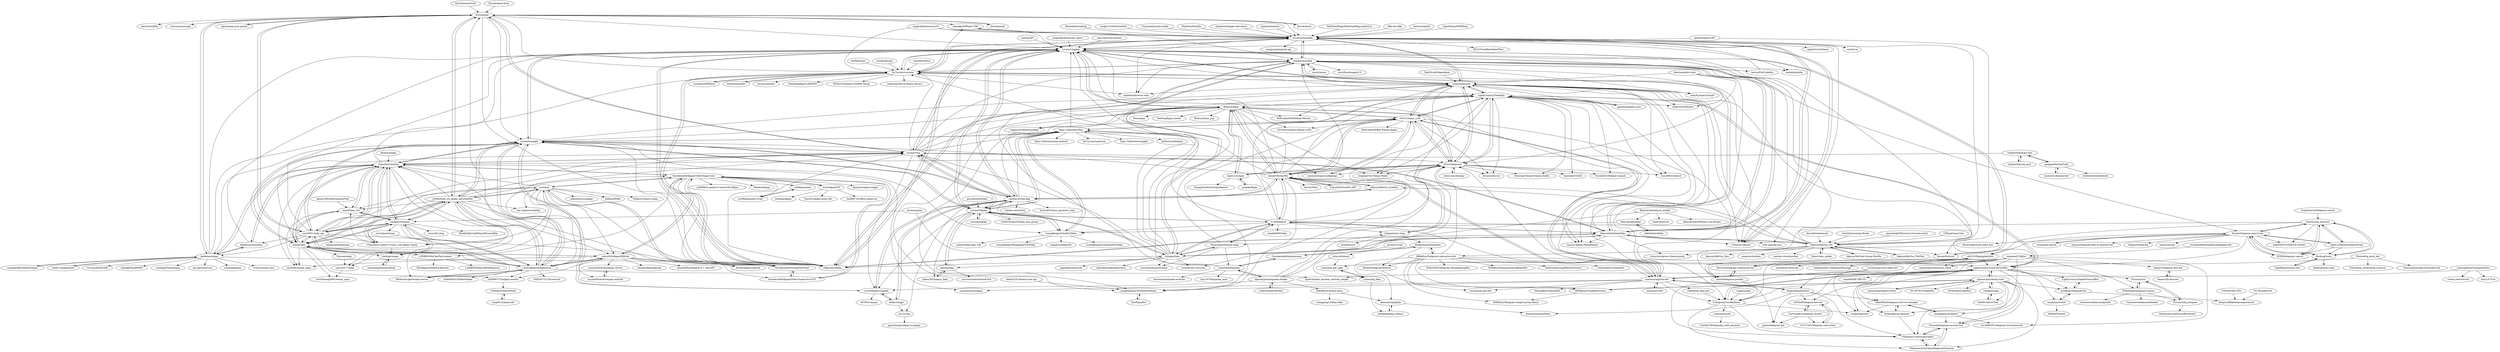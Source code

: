 digraph G {
"Exrick/xmall-front" -> "Exrick/xpay" ["e"=1]
"Anankke/SSPanel-UIM" -> "assimon/dujiaoka" ["e"=1]
"magicblack/maccms10" -> "szvone/vmqphp" ["e"=1]
"magicblack/maccms10" -> "lizhipay/acg-faka" ["e"=1]
"magicblack/maccms10" -> "assimon/dujiaoka" ["e"=1]
"magicblack/maccms10" -> "Tai7sy/card-system" ["e"=1]
"typecho/typecho" -> "assimon/dujiaoka" ["e"=1]
"szvone/vmqphp" -> "szvone/vmqApk"
"szvone/vmqphp" -> "szvone/Vmq"
"szvone/vmqphp" -> "assimon/epusdt"
"szvone/vmqphp" -> "lizhipay/acg-faka"
"szvone/vmqphp" -> "assimon/dujiaoka"
"szvone/vmqphp" -> "zfaka-plus/zfaka" ["e"=1]
"szvone/vmqphp" -> "Tai7sy/card-system"
"szvone/vmqphp" -> "szvone/vfkphp"
"szvone/vmqphp" -> "Baiyuetribe/kamiFaka"
"szvone/vmqphp" -> "v2board/v2board" ["e"=1]
"szvone/vmqphp" -> "flucont/btcloud" ["e"=1]
"szvone/vmqphp" -> "Blokura/Epay"
"szvone/vmqphp" -> "shinian-a/Vmq-App"
"szvone/vmqphp" -> "LightCountry/TokenPay"
"szvone/vmqphp" -> "Aurora-Admin-Panel/deploy" ["e"=1]
"iqiqiya/iqiqiya-API" -> "szvone/vmqphp" ["e"=1]
"iqiqiya/iqiqiya-API" -> "likeyun/liKeYun_ylb" ["e"=1]
"assimon/dujiaoka" -> "lizhipay/acg-faka"
"assimon/dujiaoka" -> "zfaka-plus/zfaka" ["e"=1]
"assimon/dujiaoka" -> "Tai7sy/card-system"
"assimon/dujiaoka" -> "assimon/epusdt"
"assimon/dujiaoka" -> "nezhahq/nezha" ["e"=1]
"assimon/dujiaoka" -> "v2board/v2board" ["e"=1]
"assimon/dujiaoka" -> "Anankke/SSPanel-UIM" ["e"=1]
"assimon/dujiaoka" -> "Baiyuetribe/kamiFaka"
"assimon/dujiaoka" -> "szvone/vmqphp"
"assimon/dujiaoka" -> "vaxilu/x-ui" ["e"=1]
"assimon/dujiaoka" -> "midoks/mdserver-web" ["e"=1]
"assimon/dujiaoka" -> "songquanpeng/one-api" ["e"=1]
"assimon/dujiaoka" -> "lsky-org/lsky-pro" ["e"=1]
"assimon/dujiaoka" -> "XIU2/CloudflareSpeedTest" ["e"=1]
"assimon/dujiaoka" -> "cppla/ServerStatus" ["e"=1]
"Baiyuetribe/baiyue_onekey" -> "Baiyuetribe/SSPanel-Uim-Docker" ["e"=1]
"Baiyuetribe/baiyue_onekey" -> "Baiyuetribe/zfaka"
"Baiyuetribe/baiyue_onekey" -> "txperl/JustList" ["e"=1]
"Baiyuetribe/baiyue_onekey" -> "lizhipay/faka"
"Tai7sy/card-system" -> "zfaka-plus/zfaka" ["e"=1]
"Tai7sy/card-system" -> "assimon/dujiaoka"
"Tai7sy/card-system" -> "lizhipay/acg-faka"
"Tai7sy/card-system" -> "Baiyuetribe/kamiFaka"
"Tai7sy/card-system" -> "szvone/vmqphp"
"Tai7sy/card-system" -> "assimon/epusdt"
"Tai7sy/card-system" -> "donwa/oneindex" ["e"=1]
"Tai7sy/card-system" -> "Anankke/SSPanel-UIM" ["e"=1]
"Tai7sy/card-system" -> "v2board/v2board" ["e"=1]
"Tai7sy/card-system" -> "reruin/sharelist" ["e"=1]
"Tai7sy/card-system" -> "WangNingkai/OLAINDEX" ["e"=1]
"Tai7sy/card-system" -> "midoks/mdserver-web" ["e"=1]
"Tai7sy/card-system" -> "ZE3kr/Cloudflare-CNAME-Setup" ["e"=1]
"Tai7sy/card-system" -> "cokemine/ServerStatus-Hotaru" ["e"=1]
"Tai7sy/card-system" -> "ssrpanel/SSRPanel" ["e"=1]
"user2831/node_api" -> "yioMe/node_wx_alipay_personalPay"
"user2831/node_api" -> "c-kzxvldkhX/receiptnotice"
"user2831/node_api" -> "Exrick/xpay"
"user2831/node_api" -> "ChenSee/ChenPay"
"user2831/node_api" -> "szvone/vmqApk"
"user2831/node_api" -> "wxinpay/wxinpay"
"user2831/node_api" -> "szvone/vmqphp"
"user2831/node_api" -> "itmad/Tpay"
"user2831/node_api" -> "zfaka-plus/zfaka" ["e"=1]
"user2831/node_api" -> "szvone/Vmq"
"user2831/node_api" -> "dedemao/alipay"
"user2831/node_api" -> "dedemao/weixinPay" ["e"=1]
"user2831/node_api" -> "hiliqi/xiaohuanxiong" ["e"=1]
"user2831/node_api" -> "ChenSee/ss-panel-v3-mod_Uim-alipay-wxpay" ["e"=1]
"user2831/node_api" -> "xu42/pay"
"donwa/oneindex" -> "Tai7sy/card-system" ["e"=1]
"insoxin/API" -> "szvone/vmqphp" ["e"=1]
"Exrick/xpay" -> "user2831/node_api"
"Exrick/xpay" -> "Exrick/xmall" ["e"=1]
"Exrick/xpay" -> "szvone/vmqphp"
"Exrick/xpay" -> "Exrick/xboot" ["e"=1]
"Exrick/xpay" -> "zfaka-plus/zfaka" ["e"=1]
"Exrick/xpay" -> "Tai7sy/card-system"
"Exrick/xpay" -> "assimon/dujiaoka"
"Exrick/xpay" -> "yioMe/node_wx_alipay_personalPay"
"Exrick/xpay" -> "Javen205/IJPay" ["e"=1]
"Exrick/xpay" -> "roncoo/roncoo-pay" ["e"=1]
"Exrick/xpay" -> "szvone/vmqApk"
"Exrick/xpay" -> "szvone/Vmq"
"Exrick/xpay" -> "Anankke/SSPanel-UIM" ["e"=1]
"Exrick/xpay" -> "egzosn/pay-java-parent" ["e"=1]
"Exrick/xpay" -> "dedemao/alipay"
"0xDkd/auxpi" -> "Tai7sy/card-system" ["e"=1]
"zoujingli/WeChatDeveloper" -> "dedemao/alipay" ["e"=1]
"Exrick/xboot" -> "Exrick/xpay" ["e"=1]
"szvone/vmqApk" -> "szvone/Vmq"
"szvone/vmqApk" -> "szvone/vmqphp"
"szvone/vmqApk" -> "szvone/vfkphp"
"szvone/vmqApk" -> "zwc456baby/vmqApk"
"szvone/vmqApk" -> "ChenSee/ChenPay"
"szvone/vmqApk" -> "Vpay-Collection/VPay"
"szvone/vmqApk" -> "shinian-a/Vmq-App"
"szvone/vmqApk" -> "assimon/epusdt"
"szvone/vmqApk" -> "itmad/Tpay"
"szvone/vmqApk" -> "user2831/node_api"
"szvone/vmqApk" -> "Blokura/Epay"
"szvone/vmqApk" -> "zfaka-plus/zfaka" ["e"=1]
"szvone/vmqApk" -> "yioMe/node_wx_alipay_personalPay"
"szvone/vmqApk" -> "huangfengye/VmqForZfaka"
"szvone/vmqApk" -> "c-kzxvldkhX/receiptnotice"
"zorlan/skycaiji" -> "Tai7sy/card-system" ["e"=1]
"insoxin/qrpay" -> "wxinpay/wxinpay" ["e"=1]
"insoxin/qrpay" -> "lizhipay/faka" ["e"=1]
"WebStackPage/WebStackPage.github.io" -> "assimon/dujiaoka" ["e"=1]
"zfaka-plus/zfaka" -> "Tai7sy/card-system" ["e"=1]
"zfaka-plus/zfaka" -> "assimon/dujiaoka" ["e"=1]
"zfaka-plus/zfaka" -> "szvone/vmqphp" ["e"=1]
"zfaka-plus/zfaka" -> "Baiyuetribe/kamiFaka" ["e"=1]
"zfaka-plus/zfaka" -> "lizhipay/acg-faka" ["e"=1]
"Exrick/xboot-front" -> "Exrick/xpay" ["e"=1]
"c-kzxvldkhX/receiptnotice" -> "WeihuaGu/getreceipt-server"
"c-kzxvldkhX/receiptnotice" -> "user2831/node_api"
"c-kzxvldkhX/receiptnotice" -> "wlj644920158/PayHelper"
"c-kzxvldkhX/receiptnotice" -> "yioMe/node_wx_alipay_personalPay"
"c-kzxvldkhX/receiptnotice" -> "wayu002/AlipayQRHook"
"c-kzxvldkhX/receiptnotice" -> "WHD597312/NLservice"
"c-kzxvldkhX/receiptnotice" -> "szvone/vmqApk"
"c-kzxvldkhX/receiptnotice" -> "ChenSee/ChenPay"
"c-kzxvldkhX/receiptnotice" -> "wxinpay/wxinpay"
"c-kzxvldkhX/receiptnotice" -> "itmad/Tpay"
"c-kzxvldkhX/receiptnotice" -> "szvone/Vmq"
"c-kzxvldkhX/receiptnotice" -> "2449983723/alipay-master"
"c-kzxvldkhX/receiptnotice" -> "Exrick/xpay"
"c-kzxvldkhX/receiptnotice" -> "xu42/pay"
"c-kzxvldkhX/receiptnotice" -> "egdw/mobile_monitor_android_simple"
"dedemao/alipay" -> "dedemao/weixinPay" ["e"=1]
"dedemao/alipay" -> "zoujingli/WeChatDeveloper" ["e"=1]
"dedemao/alipay" -> "helei112g/payment" ["e"=1]
"dedemao/alipay" -> "ChenSee/ChenPay"
"dedemao/alipay" -> "Yurunsoft/PaySDK" ["e"=1]
"dedemao/alipay" -> "szvone/vmqphp"
"dedemao/alipay" -> "SperkJJ/ThinkPHP5" ["e"=1]
"dedemao/alipay" -> "szvone/vmqApk"
"dedemao/alipay" -> "Tai7sy/card-system"
"dedemao/alipay" -> "zoujingli/ThinkAdmin" ["e"=1]
"dedemao/alipay" -> "zfaka-plus/zfaka" ["e"=1]
"dedemao/alipay" -> "jae-jae/QueryList" ["e"=1]
"dedemao/alipay" -> "Exrick/xpay"
"dedemao/alipay" -> "yansongda/pay" ["e"=1]
"dedemao/alipay" -> "overtrue/easy-sms" ["e"=1]
"djunny/enphp" -> "ChenSee/ChenPay" ["e"=1]
"Taosky/telegram-search-bot" -> "SharzyL/tg_searcher"
"Taosky/telegram-search-bot" -> "tgbot-collection/SearchGram"
"Taosky/telegram-search-bot" -> "EYHN/telegram-search"
"Taosky/telegram-search-bot" -> "cxumol/tg-search"
"Taosky/telegram-search-bot" -> "lilydjwg/luoxu"
"Taosky/telegram-search-bot" -> "chr233/XinjingdailyBot"
"Taosky/telegram-search-bot" -> "jsmjsm/telegram-find-in-channel-bot"
"Taosky/telegram-search-bot" -> "finalpi/wechat2tg" ["e"=1]
"Taosky/telegram-search-bot" -> "sakarie9/TG-EFB-QQ-Docker" ["e"=1]
"Taosky/telegram-search-bot" -> "Hootrix/keyword_alert_bot" ["e"=1]
"Taosky/telegram-search-bot" -> "iyear/searchx"
"Taosky/telegram-search-bot" -> "LightCountry/CoinConvertBot"
"2449983723/alipay-master" -> "OneDayNoMore/Hook"
"dedemao/weixinPay" -> "dedemao/alipay" ["e"=1]
"dedemao/weixinPay" -> "ChenSee/ChenPay" ["e"=1]
"dedemao/weixinPay" -> "szvone/vmqphp" ["e"=1]
"Vpay-Collection/VPay" -> "huangfengye/VmqForZfaka"
"Vpay-Collection/VPay" -> "Tai7sy/card-gateway"
"Vpay-Collection/VPay" -> "szvone/vmqApk"
"Vpay-Collection/VPay" -> "szvone/vfkphp"
"Vpay-Collection/VPay" -> "Vpay-Collection/vmqApk"
"Vpay-Collection/VPay" -> "szvone/vmqphp"
"Vpay-Collection/VPay" -> "alittletry/alittlepay"
"Vpay-Collection/VPay" -> "Vpay-Collection/vpay-android"
"Vpay-Collection/VPay" -> "v03413/epay_usdt"
"ChenSee/ss-panel-v3-mod_Uim-alipay-wxpay" -> "ChenSee/ChenPay" ["e"=1]
"ChenSee/ss-panel-v3-mod_Uim-alipay-wxpay" -> "iredcap/cmpay" ["e"=1]
"ChenSee/ss-panel-v3-mod_Uim-alipay-wxpay" -> "itmad/Tpay_Svr" ["e"=1]
"ChenSee/ChenPay" -> "ChenSee/ss-panel-v3-mod_Uim-alipay-wxpay" ["e"=1]
"ChenSee/ChenPay" -> "itmad/Tpay"
"ChenSee/ChenPay" -> "wxinpay/wxinpay"
"ChenSee/ChenPay" -> "itmad/Tpay_Svr"
"ChenSee/ChenPay" -> "szvone/vmqApk"
"ChenSee/ChenPay" -> "assimon/easymqpay"
"ChenSee/ChenPay" -> "kyle946/weixin_upay"
"ChenSee/ChenPay" -> "user2831/node_api"
"ChenSee/ChenPay" -> "dedemao/alipay"
"ChenSee/ChenPay" -> "iredcap/cmpay"
"ChenSee/ChenPay" -> "thundernet8/AlipayOrdersSupervisor"
"ChenSee/ChenPay" -> "szvone/vmqphp"
"ChenSee/ChenPay" -> "dedemao/weixinPay" ["e"=1]
"ChenSee/ChenPay" -> "szvone/Vmq"
"ChenSee/ChenPay" -> "WeihuaGu/getreceipt-server"
"itmad/Tpay_Svr" -> "itmad/Tpay"
"itmad/Tpay_Svr" -> "kyle946/weixin_upay"
"itmad/Tpay_Svr" -> "ChenSee/ChenPay"
"itmad/Tpay_Svr" -> "wxinpay/wxinpay"
"GallopYD/proxy-pool" -> "GallopYD/domain-tool"
"gemgin/WeChatTools" -> "GallopYD/domain-tool"
"gemgin/WeChatTools" -> "Leslin/wx-domain-test"
"gemgin/WeChatTools" -> "dolotech/wechatcheck"
"xu42/pay" -> "thundernet8/YouzanPayPortal"
"xu42/pay" -> "thundernet8/AlipayOrdersSupervisor"
"xu42/pay" -> "iredcap/cmpay"
"xu42/pay" -> "yioMe/node_wx_alipay_personalPay"
"xu42/pay" -> "wayu002/AlipayQRHook"
"xu42/pay" -> "itmad/Tpay_Svr"
"xu42/pay" -> "ChenSee/ChenPay"
"xu42/pay" -> "ChenSee/ss-panel-v3-mod_Uim-alipay-wxpay" ["e"=1]
"xu42/pay" -> "damonto/youzanpay"
"xu42/pay" -> "helloxz/IPinfo" ["e"=1]
"xu42/pay" -> "star-ruijie/screamPay"
"xu42/pay" -> "thundernet8/AlipayOrdersSupervisor-GUI"
"xu42/pay" -> "52fancy/whmcs-yzpay" ["e"=1]
"zu1k/tg-keyword-reply-bot" -> "fengnz/fengdoorbot" ["e"=1]
"zu1k/tg-keyword-reply-bot" -> "assimon/captcha-bot" ["e"=1]
"szvone/Vmq" -> "szvone/vmqApk"
"szvone/Vmq" -> "szvone/vmqphp"
"szvone/Vmq" -> "shinian-a/Vmq-App"
"szvone/Vmq" -> "szvone/vfkphp"
"szvone/Vmq" -> "Baiyuetribe/kamiFaka"
"szvone/Vmq" -> "assimon/epusdt"
"szvone/Vmq" -> "Blokura/Epay"
"szvone/Vmq" -> "Vpay-Collection/VPay"
"szvone/Vmq" -> "v03413/bepusdt"
"szvone/Vmq" -> "zfaka-plus/zfaka" ["e"=1]
"szvone/Vmq" -> "lizhipay/acg-faka"
"szvone/Vmq" -> "ChenSee/ChenPay"
"szvone/Vmq" -> "zwc456baby/vmqApk"
"szvone/Vmq" -> "Exrick/xpay"
"szvone/Vmq" -> "Tai7sy/card-system"
"yioMe/node_wx_alipay_personalPay" -> "user2831/node_api"
"yioMe/node_wx_alipay_personalPay" -> "c-kzxvldkhX/receiptnotice"
"yioMe/node_wx_alipay_personalPay" -> "itmad/Tpay"
"yioMe/node_wx_alipay_personalPay" -> "Exrick/xpay"
"yioMe/node_wx_alipay_personalPay" -> "szvone/vmqApk"
"yioMe/node_wx_alipay_personalPay" -> "xu42/pay"
"yioMe/node_wx_alipay_personalPay" -> "wxinpay/wxinpay"
"yioMe/node_wx_alipay_personalPay" -> "wayu002/AlipayQRHook"
"yioMe/node_wx_alipay_personalPay" -> "itmad/Tpay_Svr"
"yioMe/node_wx_alipay_personalPay" -> "ChenSee/ChenPay"
"yioMe/node_wx_alipay_personalPay" -> "szvone/Vmq"
"yioMe/node_wx_alipay_personalPay" -> "star-ruijie/screamPay"
"yioMe/node_wx_alipay_personalPay" -> "thundernet8/AlipayOrdersSupervisor"
"yioMe/node_wx_alipay_personalPay" -> "ChenSee/ss-panel-v3-mod_Uim-alipay-wxpay" ["e"=1]
"yioMe/node_wx_alipay_personalPay" -> "thundernet8/YouzanPayPortal"
"Fndroid/tg_push_bot" -> "Fndroid/tg_notification_browser"
"Fndroid/tg_push_bot" -> "Tooruchan/simple-forwarder-bot" ["e"=1]
"Fndroid/tg_push_bot" -> "Netrvin/telegram-submission-bot"
"givanz/Vvveb" -> "shurco/litecart" ["e"=1]
"itmad/Tpay" -> "itmad/Tpay_Svr"
"itmad/Tpay" -> "ChenSee/ChenPay"
"itmad/Tpay" -> "wayu002/AlipayQRHook"
"itmad/Tpay" -> "kyle946/weixin_upay"
"itmad/Tpay" -> "wxinpay/wxinpay"
"itmad/Tpay" -> "yioMe/node_wx_alipay_personalPay"
"itmad/Tpay" -> "Tinywan/xpay"
"itmad/Tpay" -> "szvone/vmqApk"
"itmad/Tpay" -> "iredcap/cmpay"
"itmad/Tpay" -> "L-JINBIN/WeChatPayListener"
"itmad/Tpay" -> "user2831/node_api"
"itmad/Tpay" -> "2449983723/alipay-master"
"itmad/Tpay" -> "szvone/Vmq"
"itmad/Tpay" -> "cavinHuangORG/weixin_upay"
"dxcweb/watermark" -> "likeyun/liKeYun_ylb" ["e"=1]
"huangfengye/VmqForZfaka" -> "anhao/zfaka-epay-sdk"
"huangfengye/VmqForZfaka" -> "huangfengye/MugglepayForZfaka"
"huangfengye/VmqForZfaka" -> "utgpay2/zfakausdt"
"huangfengye/VmqForZfaka" -> "Vpay-Collection/VPay"
"huangfengye/VmqForZfaka" -> "huangfengye/CoinbaseForZfaka"
"GallopYD/domain-tool" -> "GallopYD/proxy-pool"
"GallopYD/domain-tool" -> "gemgin/WeChatTools"
"GallopYD/domain-tool" -> "ChenSee/ChenPay"
"szvone/vfkphp" -> "szvone/vmqApk"
"szvone/vfkphp" -> "huangfengye/VmqForZfaka"
"szvone/vfkphp" -> "lizhipay/faka"
"szvone/vfkphp" -> "szvone/vmqphp"
"szvone/vfkphp" -> "szvone/Vmq"
"szvone/vfkphp" -> "Vpay-Collection/VPay"
"szvone/vfkphp" -> "zzdylan/faka"
"szvone/vfkphp" -> "shinian-a/Vmq-App"
"szvone/vfkphp" -> "LittleTurtle2333/pay_join_group"
"szvone/vfkphp" -> "szvone/imgApi" ["e"=1]
"szvone/vfkphp" -> "abbey2023/payjs_faka" ["e"=1]
"szvone/vfkphp" -> "w-hehe/hmyk"
"szvone/vfkphp" -> "zwc456baby/vmqApk"
"Baiyuetribe/zfaka" -> "huangfengye/VmqForZfaka"
"Baiyuetribe/zfaka" -> "zlkbdotnet/zfaka"
"szvone/imgApi" -> "szvone/vfkphp" ["e"=1]
"abbey2023/payjs_faka" -> "zzdylan/faka" ["e"=1]
"cxumol/tg-search" -> "Taosky/telegram-search-bot"
"zzdylan/faka" -> "abbey2023/payjs_faka" ["e"=1]
"zzdylan/faka" -> "szvone/vfkphp"
"zzdylan/faka" -> "microcisco/autoSendCard"
"wayu002/AlipayQRHook" -> "ykrank/AlipayXposed"
"wayu002/AlipayQRHook" -> "cxyxxx0924/renrenpay-android"
"wayu002/AlipayQRHook" -> "itmad/Tpay"
"wayu002/AlipayQRHook" -> "2449983723/alipay-master"
"wayu002/AlipayQRHook" -> "c-kzxvldkhX/receiptnotice"
"wayu002/AlipayQRHook" -> "thundernet8/AlipayOrdersSupervisor"
"wayu002/AlipayQRHook" -> "kyle946/weixin_upay"
"wayu002/AlipayQRHook" -> "rhinoSp/PayHelper6.6.7_NewAPI"
"wayu002/AlipayQRHook" -> "cxyxxx0924/renrenpay-server"
"wayu002/AlipayQRHook" -> "bestK/AlipayCallback"
"wayu002/AlipayQRHook" -> "thundernet8/YouzanPayPortal"
"axiref/telegram-pwsbot" -> "Netrvin/telegram-submission-bot"
"axiref/telegram-pwsbot" -> "chr233/XinjingdailyBot"
"axiref/telegram-pwsbot" -> "8-diagrams/usdtbillmon"
"kaixin1995/InformationPush" -> "itmad/Tpay_Svr" ["e"=1]
"wxinpay/wxinpay" -> "ChenSee/ChenPay"
"wxinpay/wxinpay" -> "itmad/Tpay_Svr"
"wxinpay/wxinpay" -> "itmad/Tpay"
"wxinpay/wxinpay" -> "user2831/node_api"
"wxinpay/wxinpay" -> "WeihuaGu/getreceipt-server"
"wxinpay/wxinpay" -> "wxs2/xposed-pay"
"wxinpay/wxinpay" -> "osuuu/bf_shop"
"wxinpay/wxinpay" -> "RichDaddyCashMany/PersonalPay"
"wxinpay/wxinpay" -> "ChenSee/ss-panel-v3-mod_Uim-alipay-wxpay" ["e"=1]
"wxinpay/wxinpay" -> "yioMe/node_wx_alipay_personalPay"
"wxinpay/wxinpay" -> "c-kzxvldkhX/receiptnotice"
"wxinpay/wxinpay" -> "xinrui5577/xpay"
"yybawang/laravel-ebank" -> "iredcap/cmpay"
"Tinywan/xpay" -> "xinrui5577/xpay"
"WeihuaGu/getreceipt-server" -> "c-kzxvldkhX/receiptnotice"
"cxyxxx0924/renrenpay-server" -> "cxyxxx0924/renrenpay-android"
"cxyxxx0924/renrenpay-android" -> "cxyxxx0924/renrenpay-server"
"thundernet8/YouzanPayPortal" -> "thundernet8/AlipayOrdersSupervisor"
"thundernet8/YouzanPayPortal" -> "thundernet8/AlipayOrdersSupervisor-GUI"
"thundernet8/YouzanPayPortal" -> "xu42/pay"
"zhangpanyi/luckybot" -> "Orenoid/telegram-account-bot"
"zhangpanyi/luckybot" -> "eBayMeta/telegram-red-vue-manager"
"zhangpanyi/luckybot" -> "xu12888/TS-telegram-bot-framework"
"iredcap/cmpay" -> "yybawang/laravel-ebank"
"Netrvin/telegram-submission-bot" -> "axiref/telegram-pwsbot"
"fengnz/fengdoorbot" -> "TGlimmer/UsdtSwapTrxBot"
"fengnz/fengdoorbot" -> "dsf34ef/telegram-bot-exe"
"fengnz/fengdoorbot" -> "assimon/captcha-bot"
"fengnz/fengdoorbot" -> "eBayMeta/telegram-red-vue-manager"
"fengnz/fengdoorbot" -> "AnnonaOrg/sendtome"
"OneDayNoMore/Hook" -> "zoup0512/aliqrcode"
"Leslin/wx-domain-test" -> "gemgin/WeChatTools"
"xinrui5577/xpay" -> "cavinHuangORG/weixin_upay"
"zfile-dev/zfile" -> "assimon/dujiaoka" ["e"=1]
"v2board/v2board" -> "assimon/dujiaoka" ["e"=1]
"SharzyL/tg_searcher" -> "Taosky/telegram-search-bot"
"SharzyL/tg_searcher" -> "EYHN/telegram-search"
"SharzyL/tg_searcher" -> "tgbot-collection/SearchGram"
"SharzyL/tg_searcher" -> "lilydjwg/luoxu"
"SharzyL/tg_searcher" -> "sakarie9/TG-EFB-QQ-Docker" ["e"=1]
"SharzyL/tg_searcher" -> "axiref/telegram-pwsbot"
"SharzyL/tg_searcher" -> "chr233/XinjingdailyBot"
"Hentioe/policr-mini" -> "assimon/captcha-bot" ["e"=1]
"Hentioe/policr-mini" -> "assimon/epusdt" ["e"=1]
"Hentioe/policr-mini" -> "v03413/bepusdt" ["e"=1]
"Hentioe/policr-mini" -> "Taosky/telegram-search-bot" ["e"=1]
"latentcat/qrbtf" -> "assimon/dujiaoka" ["e"=1]
"5ime/video_spider" -> "likeyun/liKeYun_ylb" ["e"=1]
"magicblack/maccms_down" -> "szvone/vmqphp" ["e"=1]
"sunpma/mtp" -> "8-diagrams/usdtbillmon" ["e"=1]
"TeaOSLab/EdgeAdmin" -> "assimon/epusdt" ["e"=1]
"Hootrix/keyword_alert_bot" -> "MiHaKun/Telegram-interactive-bot" ["e"=1]
"lizhipay/faka" -> "szvone/vfkphp"
"lizhipay/faka" -> "Baiyuetribe/kamiFaka"
"lizhipay/faka" -> "Panyoujies/bomaos-shop"
"lizhipay/faka" -> "zfaka-plus/zfaka" ["e"=1]
"lizhipay/faka" -> "lizhipay/acg-faka"
"lizhipay/faka" -> "Tai7sy/card-system"
"lizhipay/faka" -> "w-hehe/hmyk"
"lizhipay/faka" -> "szvone/vmqphp"
"lizhipay/faka" -> "nkeonkeo/nekonekostatus" ["e"=1]
"lizhipay/faka" -> "zzdylan/faka"
"lizhipay/faka" -> "gogobody/onecircle" ["e"=1]
"lizhipay/faka" -> "szvone/Vmq"
"lizhipay/faka" -> "Vpay-Collection/VPay"
"lizhipay/faka" -> "wuruiwm/msautocreate" ["e"=1]
"lizhipay/faka" -> "crossfw/Air-Universe" ["e"=1]
"EYHN/telegram-search" -> "SharzyL/tg_searcher"
"EYHN/telegram-search" -> "Taosky/telegram-search-bot"
"Blokura/Epay" -> "v03413/epay_usdt"
"Blokura/Epay" -> "fua5rxq/Epay-master"
"Blokura/Epay" -> "Blokura/Easy_pay"
"Blokura/Epay" -> "yangningmou/TGNotifyForEpay"
"Blokura/Epay" -> "bigsb-scw/epay"
"Blokura/Epay" -> "Fleey/epay"
"Blokura/Epay" -> "LightCountry/TokenPay"
"Blokura/Epay" -> "szvone/vmqphp"
"Blokura/Epay" -> "kaindev8/starMQ"
"Blokura/Epay" -> "anonymitypay/usdtpayapi" ["e"=1]
"Blokura/Epay" -> "GZ1903/v2board-theme-LuFly" ["e"=1]
"Blokura/Epay" -> "utgpay2/V2Boardusdtapi" ["e"=1]
"Blokura/Epay" -> "v03413/bepusdt"
"Blokura/Epay" -> "BobCoderS9/SSPanel-Metron" ["e"=1]
"Blokura/Epay" -> "binglog/V2b-Theme-Sleek" ["e"=1]
"why2lyj/youxiang-Itchat" -> "likeyun/liKeYun_ylb" ["e"=1]
"xiaochong0302/course-tencent-cloud" -> "likeyun/liKeYun_ylb" ["e"=1]
"likeyun/WeChat-Group-HuoMa" -> "likeyun/liKeYun_ylb" ["e"=1]
"xiaoyuanhost/TranspondSms" -> "egdw/mobile_monitor_android_simple"
"xiaoyuanhost/TranspondSms" -> "ziwenL/self-service"
"xiaoyuanhost/TranspondSms" -> "iiiiiii1/CTList" ["e"=1]
"likeyun/liKeYun_TbkTool" -> "likeyun/liKeYun_ylb" ["e"=1]
"wxs2/xposed-pay" -> "xinrui5577/xpay"
"GAted0/tg_faka_bot" -> "8-diagrams/usdtbillmon"
"Baiyuetribe/kamiFaka" -> "lizhipay/acg-faka"
"Baiyuetribe/kamiFaka" -> "Tai7sy/card-system"
"Baiyuetribe/kamiFaka" -> "assimon/dujiaoka"
"Baiyuetribe/kamiFaka" -> "zfaka-plus/zfaka" ["e"=1]
"Baiyuetribe/kamiFaka" -> "szvone/vmqphp"
"Baiyuetribe/kamiFaka" -> "lizhipay/faka"
"Baiyuetribe/kamiFaka" -> "assimon/epusdt"
"Baiyuetribe/kamiFaka" -> "szvone/Vmq"
"Baiyuetribe/kamiFaka" -> "v2board/v2board" ["e"=1]
"Baiyuetribe/kamiFaka" -> "w-hehe/hmyk"
"Baiyuetribe/kamiFaka" -> "Panyoujies/bomaos-shop"
"Baiyuetribe/kamiFaka" -> "Licoy/wordpress-theme-puock" ["e"=1]
"Baiyuetribe/kamiFaka" -> "Aurora-Admin-Panel/deploy" ["e"=1]
"Baiyuetribe/kamiFaka" -> "likeyun/liKeYun_ylb"
"Baiyuetribe/kamiFaka" -> "lsky-org/lsky-pro" ["e"=1]
"OpenEthan/SMSBoom" -> "assimon/dujiaoka" ["e"=1]
"Panyoujies/bomaos-shop" -> "lizhipay/faka"
"Panyoujies/bomaos-shop" -> "w-hehe/hmyk"
"Panyoujies/bomaos-shop" -> "Blokura/Epay"
"Panyoujies/bomaos-shop" -> "hiouttime/dujiaoka"
"Panyoujies/bomaos-shop" -> "wuruiwm/msautocreate" ["e"=1]
"likeyun/liKeYun_ylb" -> "likeyun/WeChat-Group-HuoMa" ["e"=1]
"likeyun/liKeYun_ylb" -> "likeyun/liKeYun_TbkTool" ["e"=1]
"likeyun/liKeYun_ylb" -> "szvone/vmqphp"
"likeyun/liKeYun_ylb" -> "likeyun/liKeYun_Dwz" ["e"=1]
"likeyun/liKeYun_ylb" -> "lizhipay/acg-faka"
"likeyun/liKeYun_ylb" -> "likeyun/liKeYun_ZsmPay"
"likeyun/liKeYun_ylb" -> "flucont/btcloud" ["e"=1]
"likeyun/liKeYun_ylb" -> "5ime/video_spider" ["e"=1]
"likeyun/liKeYun_ylb" -> "assimon/dujiaoka"
"likeyun/liKeYun_ylb" -> "Baiyuetribe/kamiFaka"
"likeyun/liKeYun_ylb" -> "aoaostar/toolbox" ["e"=1]
"likeyun/liKeYun_ylb" -> "mochat-cloud/mochat" ["e"=1]
"likeyun/liKeYun_ylb" -> "kaindev8/starMQ"
"likeyun/liKeYun_ylb" -> "assimon/epusdt"
"likeyun/liKeYun_ylb" -> "Licoy/wordpress-theme-puock" ["e"=1]
"stilleshan/dockerfiles" -> "Apocalypsor/dujiaoka-docker" ["e"=1]
"easychen/wecomchan" -> "szvone/vmqphp" ["e"=1]
"lilydjwg/luoxu" -> "TigerBeanst/luoxu-bot"
"lilydjwg/luoxu" -> "SharzyL/tg_searcher"
"lilydjwg/luoxu" -> "lilydjwg/luoxu-web"
"lilydjwg/luoxu" -> "Taosky/telegram-search-bot"
"utgpay2/V2Boardusdtapi" -> "yangningmou/TGNotifyForEpay" ["e"=1]
"anonymitypay/usdtpayapi" -> "v03413/epay_usdt" ["e"=1]
"zlkbdotnet/zfaka" -> "Baiyuetribe/zfaka"
"TG-SE/index-bot" -> "liergouzi88/ktelegrampremium"
"Apocalypsor/dujiaoka-docker" -> "hiouttime/dujiaoka"
"Apocalypsor/dujiaoka-docker" -> "stilleshan/dockerfiles" ["e"=1]
"Apocalypsor/dujiaoka-docker" -> "v03413/bepusdt"
"Apocalypsor/dujiaoka-docker" -> "zwc456baby/vmqApk"
"Apocalypsor/dujiaoka-docker" -> "LightCountry/TokenPay"
"Apocalypsor/dujiaoka-docker" -> "iDataRiver/theme-basic"
"Apocalypsor/dujiaoka-docker" -> "lizhipay/mcy-shop"
"Mereithhh/vanblog" -> "assimon/dujiaoka" ["e"=1]
"imsyy/home" -> "lizhipay/acg-faka" ["e"=1]
"assimon/epusdt" -> "LightCountry/TokenPay"
"assimon/epusdt" -> "v03413/bepusdt"
"assimon/epusdt" -> "assimon/dujiaoka"
"assimon/epusdt" -> "szvone/vmqphp"
"assimon/epusdt" -> "lizhipay/acg-faka"
"assimon/epusdt" -> "v03413/epay_usdt"
"assimon/epusdt" -> "XrayR-project/XrayR" ["e"=1]
"assimon/epusdt" -> "Aurora-Admin-Panel/deploy" ["e"=1]
"assimon/epusdt" -> "cedar2025/Xboard" ["e"=1]
"assimon/epusdt" -> "v2board/v2board" ["e"=1]
"assimon/epusdt" -> "Tai7sy/card-system"
"assimon/epusdt" -> "flucont/btcloud" ["e"=1]
"assimon/epusdt" -> "wyx2685/v2board" ["e"=1]
"assimon/epusdt" -> "midoks/mdserver-web" ["e"=1]
"assimon/epusdt" -> "crossfw/Air-Universe" ["e"=1]
"tangly1024/NotionNext" -> "assimon/dujiaoka" ["e"=1]
"lizhipay/acg-faka" -> "assimon/dujiaoka"
"lizhipay/acg-faka" -> "Baiyuetribe/kamiFaka"
"lizhipay/acg-faka" -> "szvone/vmqphp"
"lizhipay/acg-faka" -> "Tai7sy/card-system"
"lizhipay/acg-faka" -> "assimon/epusdt"
"lizhipay/acg-faka" -> "zfaka-plus/zfaka" ["e"=1]
"lizhipay/acg-faka" -> "v2board/v2board" ["e"=1]
"lizhipay/acg-faka" -> "lizhipay/faka"
"lizhipay/acg-faka" -> "nezhahq/nezha" ["e"=1]
"lizhipay/acg-faka" -> "cedar2025/Xboard" ["e"=1]
"lizhipay/acg-faka" -> "XrayR-project/XrayR" ["e"=1]
"lizhipay/acg-faka" -> "midoks/mdserver-web" ["e"=1]
"lizhipay/acg-faka" -> "icret/EasyImages2.0" ["e"=1]
"lizhipay/acg-faka" -> "imsyy/home" ["e"=1]
"lizhipay/acg-faka" -> "vastsa/FileCodeBox" ["e"=1]
"LTEnjoy/easyChat" -> "likeyun/liKeYun_ylb" ["e"=1]
"flucont/btcloud" -> "szvone/vmqphp" ["e"=1]
"assimon/captcha-bot" -> "LightCountry/CoinConvertBot"
"assimon/captcha-bot" -> "v03413/epay_usdt"
"assimon/captcha-bot" -> "assimon/ai-anti-bot"
"assimon/captcha-bot" -> "yangningmou/TGNotifyForEpay"
"assimon/captcha-bot" -> "fengnz/fengdoorbot"
"assimon/captcha-bot" -> "v03413/bepusdt"
"assimon/captcha-bot" -> "pmhw/telegram-bot"
"assimon/captcha-bot" -> "assimon/easymqpay"
"assimon/captcha-bot" -> "LightCountry/TokenPay"
"assimon/captcha-bot" -> "kaindev8/starMQ"
"assimon/captcha-bot" -> "TelechaBot/TelechaBot" ["e"=1]
"assimon/captcha-bot" -> "8-diagrams/usdtbillmon"
"assimon/captcha-bot" -> "assimon/svbot" ["e"=1]
"assimon/captcha-bot" -> "GAted0/tg_faka_bot"
"assimon/captcha-bot" -> "assimon/epusdt"
"keiko233/v2board-user-api" -> "yangningmou/TGNotifyForEpay" ["e"=1]
"v03413/epay_usdt" -> "v03413/bepusdt"
"v03413/epay_usdt" -> "Blokura/Epay"
"v03413/epay_usdt" -> "LightCountry/TokenPay"
"v03413/epay_usdt" -> "yangningmou/TGNotifyForEpay"
"v03413/epay_usdt" -> "kaindev8/starMQ"
"v03413/epay_usdt" -> "assimon/epusdt"
"v03413/epay_usdt" -> "assimon/captcha-bot"
"v03413/epay_usdt" -> "anonymitypay/usdtpayapi" ["e"=1]
"v03413/epay_usdt" -> "binglog/V2b-Theme-Sleek" ["e"=1]
"v03413/epay_usdt" -> "GZ1903/v2board-theme-LuFly" ["e"=1]
"v03413/epay_usdt" -> "utgpay2/V2Boardusdtapi" ["e"=1]
"v03413/epay_usdt" -> "8-diagrams/usdtbillmon"
"v03413/epay_usdt" -> "BobCoderS9/Bob-Theme-Argon" ["e"=1]
"v03413/epay_usdt" -> "krsunm/Aurora" ["e"=1]
"v03413/epay_usdt" -> "Vpay-Collection/VPay"
"w-hehe/hmyk" -> "kaindev8/starMQ"
"w-hehe/hmyk" -> "lizhipay/faka"
"w-hehe/hmyk" -> "Panyoujies/bomaos-shop"
"w-hehe/hmyk" -> "v03413/epay_usdt"
"w-hehe/hmyk" -> "szvone/vfkphp"
"w-hehe/hmyk" -> "huangfengye/VmqForZfaka"
"w-hehe/hmyk" -> "lizhipay/acg-faka"
"w-hehe/hmyk" -> "Baiyuetribe/kamiFaka"
"w-hehe/hmyk" -> "assimon/captcha-bot"
"w-hehe/hmyk" -> "cnmbdb/HM-faka"
"w-hehe/hmyk" -> "lizhipay/mcy-shop"
"w-hehe/hmyk" -> "v03413/bepusdt"
"w-hehe/hmyk" -> "LightCountry/CoinConvertBot"
"w-hehe/hmyk" -> "LightCountry/TokenPay"
"w-hehe/hmyk" -> "Vpay-Collection/VPay"
"tgbot-collection/SearchGram" -> "SharzyL/tg_searcher"
"tgbot-collection/SearchGram" -> "Taosky/telegram-search-bot"
"tgbot-collection/SearchGram" -> "EYHN/telegram-search"
"tgbot-collection/SearchGram" -> "lilydjwg/luoxu"
"dsf34ef/telegram-bot-exe" -> "x7c7v7i87/telegram-web-action"
"dsf34ef/telegram-bot-exe" -> "Cartwrights/telegram-sender"
"TigerBeanst/luoxu-bot" -> "lilydjwg/luoxu"
"vastsa/FileCodeBox" -> "assimon/dujiaoka" ["e"=1]
"yinxin630/fiora" -> "Tai7sy/card-system" ["e"=1]
"LightCountry/TokenPay" -> "assimon/epusdt"
"LightCountry/TokenPay" -> "v03413/bepusdt"
"LightCountry/TokenPay" -> "v03413/epay_usdt"
"LightCountry/TokenPay" -> "LightCountry/CoinConvertBot"
"LightCountry/TokenPay" -> "wyx2685/v2board" ["e"=1]
"LightCountry/TokenPay" -> "InazumaV/V2bX" ["e"=1]
"LightCountry/TokenPay" -> "Blokura/Epay"
"LightCountry/TokenPay" -> "binglog/V2b-Theme-Sleek" ["e"=1]
"LightCountry/TokenPay" -> "cedar2025/Xboard" ["e"=1]
"LightCountry/TokenPay" -> "Yuzuki616/Tidalab-Unpack" ["e"=1]
"LightCountry/TokenPay" -> "krsunm/Aurora" ["e"=1]
"LightCountry/TokenPay" -> "BobCoderS9/SSPanel-Metron" ["e"=1]
"LightCountry/TokenPay" -> "vlesstop/v2board-theme-buddy" ["e"=1]
"LightCountry/TokenPay" -> "Aurora-Admin-Panel/deploy" ["e"=1]
"LightCountry/TokenPay" -> "pplulee/appleid_auto" ["e"=1]
"pplulee/appleid_auto" -> "LightCountry/TokenPay" ["e"=1]
"pplulee/appleid_auto" -> "assimon/epusdt" ["e"=1]
"iCloudZA/CloudZA_API" -> "kaindev8/starMQ" ["e"=1]
"eBayMeta/telegram-red-vue-manager" -> "lintan/php-tg-redmine"
"eBayMeta/telegram-red-vue-manager" -> "snokin/tgposter"
"eBayMeta/telegram-red-vue-manager" -> "zhangpanyi/luckybot"
"egzosn/pay-java-parent" -> "Exrick/xpay" ["e"=1]
"assimon/svbot" -> "assimon/captcha-bot" ["e"=1]
"shinian-a/Vmq-App" -> "zh66y/vmqpc"
"shinian-a/Vmq-App" -> "zwc456baby/vmqApk"
"shinian-a/Vmq-App" -> "kaindev8/starMQ"
"shinian-a/Vmq-App" -> "szvone/Vmq"
"shinian-a/Vmq-App" -> "szvone/vmqphp"
"shinian-a/Vmq-App" -> "szvone/vfkphp"
"shinian-a/Vmq-App" -> "likeyun/liKeYun_ZsmPay"
"shinian-a/Vmq-App" -> "shinian-a/LuaVmq"
"shinian-a/Vmq-App" -> "szvone/vmqApk"
"shinian-a/Vmq-App" -> "Jiu-ci/vmq"
"shinian-a/Vmq-App" -> "Blokura/Epay"
"shinian-a/Vmq-App" -> "huangfengye/VmqForZfaka"
"shinian-a/Vmq-App" -> "Vpay-Collection/VPay"
"shinian-a/Vmq-App" -> "hostsoft/whmcs_payment_vmq"
"kaindev8/starMQ" -> "iCloudZA/CloudZA_API" ["e"=1]
"kaindev8/starMQ" -> "v03413/epay_usdt"
"kaindev8/starMQ" -> "shinian-a/Vmq-App"
"kaindev8/starMQ" -> "Blokura/Epay"
"kaindev8/starMQ" -> "v03413/bepusdt"
"kaindev8/starMQ" -> "szvone/vmqphp"
"kaindev8/starMQ" -> "w-hehe/hmyk"
"kaindev8/starMQ" -> "yangningmou/TGNotifyForEpay"
"kaindev8/starMQ" -> "assimon/captcha-bot"
"kaindev8/starMQ" -> "LightCountry/TokenPay"
"kaindev8/starMQ" -> "likeyun/liKeYun_ZsmPay"
"kaindev8/starMQ" -> "kacins/YPay"
"kaindev8/starMQ" -> "assimon/epusdt"
"kaindev8/starMQ" -> "Vpay-Collection/VPay"
"kaindev8/starMQ" -> "szvone/vmqApk"
"xiaomaoJT/TgBot" -> "yuimoi/tg_pay_gate"
"xiaomaoJT/TgBot" -> "xu12888/TS-telegram-bot-framework"
"xiaomaoJT/TgBot" -> "taotecode/submission_robot"
"xiaomaoJT/TgBot" -> "TGBotkaifa/telegram-sousuo"
"xiaomaoJT/TgBot" -> "8-diagrams/usdtbillmon"
"xiaomaoJT/TgBot" -> "pmhw/telegram-bot"
"xiaomaoJT/TgBot" -> "LightCountry/CoinConvertBot"
"xiaomaoJT/TgBot" -> "lintan/php-tg-redmine"
"xiaomaoJT/TgBot" -> "deanxv/telegram-dice-bot"
"xiaomaoJT/TgBot" -> "telegramdev1/TelegramMessage" ["e"=1]
"xiaomaoJT/TgBot" -> "xiaomaoJT/QxScript" ["e"=1]
"LightCountry/CoinConvertBot" -> "TGlimmer/UsdtSwapTrxBot"
"LightCountry/CoinConvertBot" -> "LightCountry/TokenPay"
"LightCountry/CoinConvertBot" -> "8-diagrams/usdtbillmon"
"LightCountry/CoinConvertBot" -> "LightCountry/OpenPremiumBot"
"LightCountry/CoinConvertBot" -> "smalpony/telegramVip"
"LightCountry/CoinConvertBot" -> "assimon/captcha-bot"
"LightCountry/CoinConvertBot" -> "eBayMeta/telegram-red-vue-manager"
"LightCountry/CoinConvertBot" -> "lintan/php-tg-redmine"
"LightCountry/CoinConvertBot" -> "smalpony/trxbot"
"LightCountry/CoinConvertBot" -> "cnmbdb/HF-TRX-TG-"
"LightCountry/CoinConvertBot" -> "snokin/tgposter"
"LightCountry/CoinConvertBot" -> "dsf34ef/telegram-bot-exe"
"LightCountry/CoinConvertBot" -> "sponsord/profanity-tron"
"LightCountry/CoinConvertBot" -> "Orenoid/telegram-account-bot"
"LightCountry/CoinConvertBot" -> "TGsuoyin/trx"
"yangningmou/TGNotifyForEpay" -> "1kst/EpayBot"
"zwc456baby/vmqApk" -> "shinian-a/Vmq-App"
"zwc456baby/vmqApk" -> "szvone/vmqApk"
"zwc456baby/vmqApk" -> "zh66y/vmqpc"
"zwc456baby/vmqApk" -> "ASTWY/vmq-go"
"Cartwrights/telegram-sender" -> "dsf34ef/telegram-bot-exe"
"Cartwrights/telegram-sender" -> "x7c7v7i87/telegram-web-action"
"Cartwrights/telegram-sender" -> "pmhw/telegram-bot"
"8-diagrams/usdtbillmon" -> "TGlimmer/AutoOpenTelegramPremium"
"8-diagrams/usdtbillmon" -> "snokin/tgposter"
"8-diagrams/usdtbillmon" -> "TGlimmer/UsdtSwapTrxBot"
"8-diagrams/usdtbillmon" -> "yuimoi/mousdt"
"8-diagrams/usdtbillmon" -> "LightCountry/CoinConvertBot"
"x7c7v7i87/telegram-web-action" -> "dsf34ef/telegram-bot-exe"
"chr233/XinjingdailyBot" -> "axiref/telegram-pwsbot"
"chr233/XinjingdailyBot" -> "Netrvin/telegram-submission-bot"
"chr233/XinjingdailyBot" -> "snokin/tgposter"
"chr233/XinjingdailyBot" -> "taotecode/submission_robot"
"chr233/XinjingdailyBot" -> "LightCountry/CoinConvertBot"
"chr233/XinjingdailyBot" -> "yuimoi/tg_pay_gate"
"yuimoi/mousdt" -> "CoinPayVIP/dujiaoka_usdt_payment"
"ss098/payment" -> "ss098/payment-script"
"ss098/payment-script" -> "ss098/payment"
"Orenoid/telegram-account-bot" -> "TGlimmer/UsdtSwapTrxBot"
"Orenoid/telegram-account-bot" -> "TGlimmer/AutoOpenTelegramPremium"
"ClassmateLin/dm-ticket" -> "assimon/dujiaoka" ["e"=1]
"PlayEdu/PlayEdu" -> "assimon/dujiaoka" ["e"=1]
"chatpire/chatgpt-web-share" -> "assimon/dujiaoka" ["e"=1]
"helei112g/payment" -> "dedemao/alipay" ["e"=1]
"shurco/litecart" -> "yuimoi/tg_pay_gate"
"shurco/litecart" -> "yuimoi/tg_faka"
"zh66y/vmqpc" -> "shinian-a/Vmq-App"
"zh66y/vmqpc" -> "zwc456baby/vmqApk"
"zh66y/vmqpc" -> "Jiu-ci/vmq"
"Cassianvale/dujiaoka-mcq" -> "hiouttime/dujiaoka"
"Cassianvale/dujiaoka-mcq" -> "Riniba/dujiaoTemplate"
"youshandefeiyang/feiyangdigital-bot" -> "xiaomaoJT/TgBot" ["e"=1]
"lintan/php-tg-redmine" -> "eBayMeta/telegram-red-vue-manager"
"lintan/php-tg-redmine" -> "TGlimmer/UsdtSwapTrxBot"
"likeyun/liKeYun_ZsmPay" -> "shinian-a/Vmq-App"
"likeyun/liKeYun_ZsmPay" -> "kaindev8/starMQ"
"hiouttime/dujiaoka" -> "Cassianvale/dujiaoka-mcq"
"hiouttime/dujiaoka" -> "hiouttime/dujiaoka-modules"
"hiouttime/dujiaoka" -> "Apocalypsor/dujiaoka-docker"
"hiouttime/dujiaoka" -> "Blokura/Epay"
"hiouttime/dujiaoka" -> "iLay1678/dujiaoka_mod"
"hiouttime/dujiaoka" -> "LightCountry/TokenPay"
"smalpony/trxbot" -> "smalpony/telegramVip"
"smalpony/trxbot" -> "AE86X/Tronbot"
"smalpony/gpu" -> "hxb0614/niceTron"
"smalpony/gpu" -> "sponsord/profanity-tron"
"TGlimmer/UsdtSwapTrxBot" -> "Orenoid/telegram-account-bot"
"TGlimmer/UsdtSwapTrxBot" -> "TGlimmer/AutoOpenTelegramPremium"
"Jiu-ci/vmq" -> "gaoyuhengcn/epay-to-jeepay"
"hxb0614/niceTron" -> "smalpony/gpu"
"sponsord/profanity-tron" -> "sponsord/profanity-ether"
"sponsord/profanity-tron" -> "E5-2678V3/TokenBot"
"sponsord/profanity-tron" -> "GG4mida/tronpretty"
"sponsord/profanity-tron" -> "TGlimmer/AutoOpenTelegramPremium"
"sponsord/profanity-tron" -> "TGlimmer/UsdtSwapTrxBot"
"sponsord/profanity-tron" -> "smalpony/telegramVip"
"sponsord/profanity-tron" -> "Orenoid/telegram-account-bot"
"sponsord/profanity-tron" -> "zhangpanyi/luckybot"
"sponsord/profanity-tron" -> "8-diagrams/usdtbillmon"
"sponsord/profanity-tron" -> "LightCountry/CoinConvertBot"
"TGlimmer/AutoOpenTelegramPremium" -> "TGlimmer/UsdtSwapTrxBot"
"TGlimmer/AutoOpenTelegramPremium" -> "Orenoid/telegram-account-bot"
"smalpony/telegramVip" -> "smalpony/trxbot"
"smalpony/telegramVip" -> "liergouzi88/ktelegrampremium"
"smalpony/telegramVip" -> "LightCountry/OpenPremiumBot"
"LightCountry/OpenPremiumBot" -> "smalpony/telegramVip"
"1kst/EpayBot" -> "yangningmou/TGNotifyForEpay"
"v03413/bepusdt" -> "v03413/epay_usdt"
"v03413/bepusdt" -> "LightCountry/TokenPay"
"v03413/bepusdt" -> "assimon/epusdt"
"v03413/bepusdt" -> "netcccyun/dnsmgr" ["e"=1]
"v03413/bepusdt" -> "vlesstop/v2board-theme-buddy" ["e"=1]
"v03413/bepusdt" -> "wyx2685/v2board" ["e"=1]
"v03413/bepusdt" -> "bigsb-scw/epay"
"v03413/bepusdt" -> "anonymitypay/usdtpayapi" ["e"=1]
"v03413/bepusdt" -> "lizhipay/mcy-shop"
"v03413/bepusdt" -> "Yuzuki616/Tidalab-Unpack" ["e"=1]
"v03413/bepusdt" -> "binglog/V2b-Theme-Sleek" ["e"=1]
"v03413/bepusdt" -> "InazumaV/V2bX" ["e"=1]
"v03413/bepusdt" -> "kaindev8/starMQ"
"v03413/bepusdt" -> "Blokura/Epay"
"v03413/bepusdt" -> "krsunm/Aurora" ["e"=1]
"netcccyun/dnsmgr" -> "v03413/bepusdt" ["e"=1]
"bigsb-scw/epay" -> "maajiko/Epay"
"bigsb-scw/epay" -> "Blokura/Epay"
"bigsb-scw/epay" -> "SnoppyForkOnly/dujiaokauser"
"bigsb-scw/epay" -> "v03413/bepusdt"
"U2FsdGVkX1/Tbo" -> "liergouzi88/ktelegrampremium"
"TGBotkaifa/telegram-sousuo" -> "TGsuoyin/tg_hongbao"
"TGBotkaifa/telegram-sousuo" -> "tuziaichiwobiancao/kbindex"
"TGBotkaifa/telegram-sousuo" -> "tuziaichiwobiancao/tgindex"
"TGBotkaifa/telegram-sousuo" -> "TGsuoyin/trx"
"TGsuoyin/trx" -> "TGsuoyin/tg_hongbao"
"TGsuoyin/trx" -> "TGBotkaifa/telegram-sousuo"
"TGsuoyin/tg_hongbao" -> "TGsuoyin/trx"
"TGsuoyin/tg_hongbao" -> "Nanomoa/CozeDiscordFrontend" ["e"=1]
"deanxv/tg-dice-bot" -> "deanxv/telegram-dice-bot"
"AnnonaOrg/tgfaka" -> "umfaka/tgfaka_release"
"AnnonaOrg/tgfaka" -> "AnnonaOrg/sendtome"
"umfaka/tgfaka_release" -> "AnnonaOrg/tgfaka"
"Srar/AlipayF2F" -> "thundernet8/AlipayOrdersSupervisor"
"Srar/AlipayF2F" -> "fym201/alipay-node-sdk" ["e"=1]
"Srar/AlipayF2F" -> "lan894734188/ss-panel-ssr" ["e"=1]
"Srar/AlipayF2F" -> "lodengo/alipay" ["e"=1]
"sponsord/profanity-tron" -> "MiHaKun/TronAddressGen"
"sponsord/profanity-tron" -> "smalpony/gpu"
"sponsord/profanity-tron" -> "hxb0614/niceTron"
"deanxv/telegram-dice-bot" -> "deanxv/tg-dice-bot"
"sponsord/profanity-ether" -> "sponsord/profanity-tron"
"iDataRiver/theme-basic" -> "wangpeng1208/qs-faka"
"iDataRiver/theme-basic" -> "AnnonaOrg/tgfaka"
"thundernet8/AlipayOrdersSupervisor" -> "thundernet8/YouzanPayPortal"
"thundernet8/AlipayOrdersSupervisor" -> "thundernet8/AlipayOrdersSupervisor-GUI"
"thundernet8/AlipayOrdersSupervisor" -> "Srar/AlipayF2F"
"thundernet8/AlipayOrdersSupervisor" -> "L-JINBIN/WeChatPayListener"
"thundernet8/AlipayOrdersSupervisor" -> "damonto/alipay-digger" ["e"=1]
"thundernet8/AlipayOrdersSupervisor" -> "ss098/payment"
"thundernet8/AlipayOrdersSupervisor" -> "wayu002/AlipayQRHook"
"thundernet8/AlipayOrdersSupervisor" -> "xu42/pay"
"thundernet8/AlipayOrdersSupervisor" -> "bestK/AlipayCallback"
"thundernet8/AlipayOrdersSupervisor" -> "ChenSee/ChenPay"
"thundernet8/AlipayOrdersSupervisor" -> "zyl6698/ss-panel-v3-mod-with-f2fpay" ["e"=1]
"thundernet8/AlipayOrdersSupervisor" -> "ss098/payment-script"
"thundernet8/AlipayOrdersSupervisor" -> "Hackerl/Alipay"
"MiHaKun/Telegram-interactive-bot" -> "MiHaKun/TronAddressGen"
"MiHaKun/Telegram-interactive-bot" -> "AnnonaOrg/tgfaka"
"MiHaKun/Telegram-interactive-bot" -> "Riniba/dujiaoTemplate"
"MiHaKun/Telegram-interactive-bot" -> "WidowSSS/Telegram-ShuangXiangBot"
"MiHaKun/Telegram-interactive-bot" -> "MiHaKun/Telegram-simple-group-admin"
"MiHaKun/Telegram-interactive-bot" -> "Riniba/TelegramMonitor"
"MiHaKun/Telegram-interactive-bot" -> "MiHaKun/TelegramQuickReplyBot"
"MiHaKun/Telegram-interactive-bot" -> "v03413/bepusdt"
"MiHaKun/Telegram-interactive-bot" -> "LightCountry/CoinConvertBot"
"MiHaKun/Telegram-interactive-bot" -> "SideCloudGroup/BetterForward" ["e"=1]
"MiHaKun/Telegram-interactive-bot" -> "v2boardbot/v2boardbot" ["e"=1]
"MiHaKun/Telegram-interactive-bot" -> "assimon/ai-anti-bot"
"gyxuehu/EwoMail" -> "szvone/vfkphp" ["e"=1]
"lizhipay/mcy-shop" -> "v03413/bepusdt"
"lizhipay/mcy-shop" -> "Riniba/dujiaoTemplate"
"lizhipay/mcy-shop" -> "airmb/airxyz" ["e"=1]
"yuimoi/tg_pay_gate" -> "yuimoi/tg_faka"
"yuimoi/tg_faka" -> "yuimoi/tg_pay_gate"
"yuimoi/tg_faka" -> "umfaka/tgfaka_release"
"maajiko/Epay" -> "bigsb-scw/epay"
"MiHaKun/TronAddressGen" -> "MiHaKun/Telegram-simple-group-admin"
"MiHaKun/TronAddressGen" -> "sponsord/profanity-tron"
"GramSearch/telegram-search" -> "SharzyL/tg_searcher" ["e"=1]
"Exrick/xmall" -> "Exrick/xpay" ["e"=1]
"L-JINBIN/WeChatPayListener" -> "583/AlipayNotifyForAndroid"
"L-JINBIN/WeChatPayListener" -> "L-JINBIN/MaterialFileExplorer"
"Riniba/dujiaoTemplate" -> "Cassianvale/dujiaoka-mcq"
"Riniba/dujiaoTemplate" -> "Riniba/TelegramMonitor"
"Riniba/dujiaoTemplate" -> "MiHaKun/Telegram-interactive-bot"
"ssrpanel/SSRPanel" -> "Tai7sy/card-system" ["e"=1]
"thundernet8/AlipayOrdersSupervisor-GUI" -> "thundernet8/AlipayOrdersSupervisor"
"thundernet8/AlipayOrdersSupervisor-GUI" -> "thundernet8/YouzanPayPortal"
"zoup0512/aliqrcode" -> "OneDayNoMore/Hook"
"Riniba/TelegramMonitor" -> "MiHaKun/TronAddressGen"
"Exrick/xmall-front" ["l"="-5.779,-34.244", "c"=195]
"Exrick/xpay" ["l"="-45.818,15.426"]
"Anankke/SSPanel-UIM" ["l"="-46.785,14.875", "c"=93]
"assimon/dujiaoka" ["l"="-45.743,15.527"]
"magicblack/maccms10" ["l"="-46.453,14.989", "c"=93]
"szvone/vmqphp" ["l"="-45.842,15.509"]
"lizhipay/acg-faka" ["l"="-45.781,15.551"]
"Tai7sy/card-system" ["l"="-45.788,15.497"]
"typecho/typecho" ["l"="-44.734,15.242", "c"=218]
"szvone/vmqApk" ["l"="-45.885,15.464"]
"szvone/Vmq" ["l"="-45.862,15.482"]
"assimon/epusdt" ["l"="-45.829,15.564"]
"zfaka-plus/zfaka" ["l"="-44.955,15.115", "c"=218]
"szvone/vfkphp" ["l"="-45.871,15.508"]
"Baiyuetribe/kamiFaka" ["l"="-45.807,15.532"]
"v2board/v2board" ["l"="-46.756,14.963", "c"=93]
"flucont/btcloud" ["l"="-46.508,14.979", "c"=93]
"Blokura/Epay" ["l"="-45.902,15.564"]
"shinian-a/Vmq-App" ["l"="-45.902,15.513"]
"LightCountry/TokenPay" ["l"="-45.869,15.614"]
"Aurora-Admin-Panel/deploy" ["l"="-46.656,15.014", "c"=93]
"iqiqiya/iqiqiya-API" ["l"="46.527,-2.187", "c"=748]
"likeyun/liKeYun_ylb" ["l"="-45.797,15.586"]
"nezhahq/nezha" ["l"="-46.556,14.963", "c"=93]
"vaxilu/x-ui" ["l"="-48.488,13.385", "c"=13]
"midoks/mdserver-web" ["l"="-46.498,14.951", "c"=93]
"songquanpeng/one-api" ["l"="43.985,1.26", "c"=135]
"lsky-org/lsky-pro" ["l"="-44.932,15.176", "c"=218]
"XIU2/CloudflareSpeedTest" ["l"="-48.616,13.297", "c"=13]
"cppla/ServerStatus" ["l"="-46.599,14.936", "c"=93]
"Baiyuetribe/baiyue_onekey" ["l"="-45.736,15.463"]
"Baiyuetribe/SSPanel-Uim-Docker" ["l"="-47.009,14.979", "c"=93]
"Baiyuetribe/zfaka" ["l"="-45.761,15.435"]
"txperl/JustList" ["l"="-45.245,15.07", "c"=218]
"lizhipay/faka" ["l"="-45.832,15.53"]
"donwa/oneindex" ["l"="-45.023,15.145", "c"=218]
"reruin/sharelist" ["l"="-45.138,15.153", "c"=218]
"WangNingkai/OLAINDEX" ["l"="-45.074,15.135", "c"=218]
"ZE3kr/Cloudflare-CNAME-Setup" ["l"="-45.034,15.068", "c"=218]
"cokemine/ServerStatus-Hotaru" ["l"="-46.643,14.948", "c"=93]
"ssrpanel/SSRPanel" ["l"="-48.173,13.673", "c"=13]
"user2831/node_api" ["l"="-45.886,15.422"]
"yioMe/node_wx_alipay_personalPay" ["l"="-45.869,15.383"]
"c-kzxvldkhX/receiptnotice" ["l"="-45.913,15.401"]
"ChenSee/ChenPay" ["l"="-45.875,15.402"]
"wxinpay/wxinpay" ["l"="-45.923,15.378"]
"itmad/Tpay" ["l"="-45.899,15.383"]
"dedemao/alipay" ["l"="-45.849,15.439"]
"dedemao/weixinPay" ["l"="-20.83,25.886", "c"=534]
"hiliqi/xiaohuanxiong" ["l"="-45.019,15.02", "c"=218]
"ChenSee/ss-panel-v3-mod_Uim-alipay-wxpay" ["l"="-46.953,14.901", "c"=93]
"xu42/pay" ["l"="-45.866,15.349"]
"insoxin/API" ["l"="-44.918,15.011", "c"=218]
"Exrick/xmall" ["l"="-4.411,15.393", "c"=92]
"Exrick/xboot" ["l"="-4.494,15.447", "c"=92]
"Javen205/IJPay" ["l"="-3.629,11.685", "c"=15]
"roncoo/roncoo-pay" ["l"="-3.522,11.86", "c"=15]
"egzosn/pay-java-parent" ["l"="-3.676,11.741", "c"=15]
"0xDkd/auxpi" ["l"="-45.003,15.129", "c"=218]
"zoujingli/WeChatDeveloper" ["l"="-20.784,25.916", "c"=534]
"zwc456baby/vmqApk" ["l"="-45.917,15.502"]
"Vpay-Collection/VPay" ["l"="-45.881,15.525"]
"huangfengye/VmqForZfaka" ["l"="-45.885,15.493"]
"zorlan/skycaiji" ["l"="-44.944,15.056", "c"=218]
"insoxin/qrpay" ["l"="-44.944,14.933", "c"=218]
"WebStackPage/WebStackPage.github.io" ["l"="-44.769,15.138", "c"=218]
"Exrick/xboot-front" ["l"="-5.854,-34.193", "c"=195]
"WeihuaGu/getreceipt-server" ["l"="-45.939,15.401"]
"wlj644920158/PayHelper" ["l"="-45.967,15.402"]
"wayu002/AlipayQRHook" ["l"="-45.903,15.341"]
"WHD597312/NLservice" ["l"="-45.956,15.419"]
"2449983723/alipay-master" ["l"="-45.934,15.346"]
"egdw/mobile_monitor_android_simple" ["l"="-46.028,15.361"]
"helei112g/payment" ["l"="-19.194,25.315", "c"=37]
"Yurunsoft/PaySDK" ["l"="-20.75,26.009", "c"=534]
"SperkJJ/ThinkPHP5" ["l"="-20.732,25.888", "c"=534]
"zoujingli/ThinkAdmin" ["l"="-20.738,25.869", "c"=534]
"jae-jae/QueryList" ["l"="-19.189,25.291", "c"=37]
"yansongda/pay" ["l"="-19.283,25.293", "c"=37]
"overtrue/easy-sms" ["l"="-19.254,25.375", "c"=37]
"djunny/enphp" ["l"="-19.279,25.052", "c"=37]
"Taosky/telegram-search-bot" ["l"="-45.933,15.843"]
"SharzyL/tg_searcher" ["l"="-45.953,15.838"]
"tgbot-collection/SearchGram" ["l"="-45.953,15.867"]
"EYHN/telegram-search" ["l"="-45.975,15.843"]
"cxumol/tg-search" ["l"="-45.919,15.878"]
"lilydjwg/luoxu" ["l"="-45.977,15.871"]
"chr233/XinjingdailyBot" ["l"="-45.892,15.798"]
"jsmjsm/telegram-find-in-channel-bot" ["l"="-45.96,15.815"]
"finalpi/wechat2tg" ["l"="-46.169,12.513", "c"=42]
"sakarie9/TG-EFB-QQ-Docker" ["l"="-46.103,12.594", "c"=42]
"Hootrix/keyword_alert_bot" ["l"="46.363,0.058", "c"=646]
"iyear/searchx" ["l"="-45.941,15.906"]
"LightCountry/CoinConvertBot" ["l"="-45.849,15.712"]
"OneDayNoMore/Hook" ["l"="-45.981,15.299"]
"Tai7sy/card-gateway" ["l"="-45.841,15.474"]
"Vpay-Collection/vmqApk" ["l"="-45.929,15.53"]
"alittletry/alittlepay" ["l"="-45.956,15.535"]
"Vpay-Collection/vpay-android" ["l"="-45.917,15.538"]
"v03413/epay_usdt" ["l"="-45.869,15.595"]
"iredcap/cmpay" ["l"="-45.903,15.322"]
"itmad/Tpay_Svr" ["l"="-45.898,15.364"]
"assimon/easymqpay" ["l"="-45.899,15.531"]
"kyle946/weixin_upay" ["l"="-45.883,15.361"]
"thundernet8/AlipayOrdersSupervisor" ["l"="-45.856,15.318"]
"GallopYD/proxy-pool" ["l"="-45.729,15.293"]
"GallopYD/domain-tool" ["l"="-45.759,15.3"]
"gemgin/WeChatTools" ["l"="-45.722,15.256"]
"Leslin/wx-domain-test" ["l"="-45.712,15.229"]
"dolotech/wechatcheck" ["l"="-45.686,15.241"]
"thundernet8/YouzanPayPortal" ["l"="-45.875,15.326"]
"damonto/youzanpay" ["l"="-45.825,15.325"]
"helloxz/IPinfo" ["l"="-44.995,14.975", "c"=218]
"star-ruijie/screamPay" ["l"="-45.828,15.351"]
"thundernet8/AlipayOrdersSupervisor-GUI" ["l"="-45.865,15.301"]
"52fancy/whmcs-yzpay" ["l"="-43.964,13.901", "c"=357]
"zu1k/tg-keyword-reply-bot" ["l"="-46.894,15.055", "c"=93]
"fengnz/fengdoorbot" ["l"="-45.845,15.685"]
"assimon/captcha-bot" ["l"="-45.862,15.639"]
"v03413/bepusdt" ["l"="-45.893,15.595"]
"Fndroid/tg_push_bot" ["l"="-45.871,15.917"]
"Fndroid/tg_notification_browser" ["l"="-45.862,15.95"]
"Tooruchan/simple-forwarder-bot" ["l"="-46.284,12.446", "c"=42]
"Netrvin/telegram-submission-bot" ["l"="-45.892,15.846"]
"givanz/Vvveb" ["l"="15.838,-9.567", "c"=198]
"shurco/litecart" ["l"="-45.852,15.854"]
"Tinywan/xpay" ["l"="-45.954,15.374"]
"L-JINBIN/WeChatPayListener" ["l"="-45.886,15.281"]
"cavinHuangORG/weixin_upay" ["l"="-45.939,15.363"]
"dxcweb/watermark" ["l"="-4.341,10.679", "c"=15]
"anhao/zfaka-epay-sdk" ["l"="-45.929,15.465"]
"huangfengye/MugglepayForZfaka" ["l"="-45.923,15.483"]
"utgpay2/zfakausdt" ["l"="-45.915,15.469"]
"huangfengye/CoinbaseForZfaka" ["l"="-45.91,15.483"]
"zzdylan/faka" ["l"="-45.822,15.482"]
"LittleTurtle2333/pay_join_group" ["l"="-45.943,15.478"]
"szvone/imgApi" ["l"="-45.087,15.183", "c"=218]
"abbey2023/payjs_faka" ["l"="-43.912,13.875", "c"=357]
"w-hehe/hmyk" ["l"="-45.855,15.575"]
"zlkbdotnet/zfaka" ["l"="-45.729,15.413"]
"microcisco/autoSendCard" ["l"="-45.788,15.459"]
"ykrank/AlipayXposed" ["l"="-45.934,15.294"]
"cxyxxx0924/renrenpay-android" ["l"="-45.919,15.307"]
"rhinoSp/PayHelper6.6.7_NewAPI" ["l"="-45.944,15.308"]
"cxyxxx0924/renrenpay-server" ["l"="-45.927,15.32"]
"bestK/AlipayCallback" ["l"="-45.89,15.3"]
"axiref/telegram-pwsbot" ["l"="-45.907,15.811"]
"8-diagrams/usdtbillmon" ["l"="-45.868,15.718"]
"kaixin1995/InformationPush" ["l"="-46.304,14.96", "c"=93]
"wxs2/xposed-pay" ["l"="-45.984,15.344"]
"osuuu/bf_shop" ["l"="-45.956,15.341"]
"RichDaddyCashMany/PersonalPay" ["l"="-45.983,15.377"]
"xinrui5577/xpay" ["l"="-45.963,15.359"]
"yybawang/laravel-ebank" ["l"="-45.922,15.274"]
"zhangpanyi/luckybot" ["l"="-45.825,15.756"]
"Orenoid/telegram-account-bot" ["l"="-45.822,15.726"]
"eBayMeta/telegram-red-vue-manager" ["l"="-45.851,15.737"]
"xu12888/TS-telegram-bot-framework" ["l"="-45.812,15.781"]
"TGlimmer/UsdtSwapTrxBot" ["l"="-45.838,15.723"]
"dsf34ef/telegram-bot-exe" ["l"="-45.805,15.691"]
"AnnonaOrg/sendtome" ["l"="-45.885,15.706"]
"zoup0512/aliqrcode" ["l"="-45.998,15.278"]
"zfile-dev/zfile" ["l"="-44.956,15.305", "c"=218]
"Hentioe/policr-mini" ["l"="-46.868,15.063", "c"=93]
"latentcat/qrbtf" ["l"="-3.325,-33.068", "c"=30]
"5ime/video_spider" ["l"="46.586,-2.16", "c"=748]
"magicblack/maccms_down" ["l"="-46.42,15.004", "c"=93]
"sunpma/mtp" ["l"="-46.735,14.949", "c"=93]
"TeaOSLab/EdgeAdmin" ["l"="-46.617,14.923", "c"=93]
"MiHaKun/Telegram-interactive-bot" ["l"="-45.907,15.691"]
"Panyoujies/bomaos-shop" ["l"="-45.864,15.555"]
"nkeonkeo/nekonekostatus" ["l"="-46.762,15.018", "c"=93]
"gogobody/onecircle" ["l"="-43.579,15.439", "c"=262]
"wuruiwm/msautocreate" ["l"="-45.265,15.061", "c"=218]
"crossfw/Air-Universe" ["l"="-46.819,15.037", "c"=93]
"fua5rxq/Epay-master" ["l"="-45.947,15.566"]
"Blokura/Easy_pay" ["l"="-45.963,15.566"]
"yangningmou/TGNotifyForEpay" ["l"="-45.892,15.617"]
"bigsb-scw/epay" ["l"="-45.941,15.587"]
"Fleey/epay" ["l"="-45.937,15.555"]
"kaindev8/starMQ" ["l"="-45.878,15.571"]
"anonymitypay/usdtpayapi" ["l"="-46.847,15.122", "c"=93]
"GZ1903/v2board-theme-LuFly" ["l"="-46.826,15.112", "c"=93]
"utgpay2/V2Boardusdtapi" ["l"="-46.824,15.137", "c"=93]
"BobCoderS9/SSPanel-Metron" ["l"="-46.826,15.055", "c"=93]
"binglog/V2b-Theme-Sleek" ["l"="-46.78,15.134", "c"=93]
"why2lyj/youxiang-Itchat" ["l"="-5.175,-36.258", "c"=1193]
"xiaochong0302/course-tencent-cloud" ["l"="-19.429,25.295", "c"=37]
"likeyun/WeChat-Group-HuoMa" ["l"="-45.039,14.848", "c"=218]
"xiaoyuanhost/TranspondSms" ["l"="-46.093,15.33"]
"ziwenL/self-service" ["l"="-46.127,15.314"]
"iiiiiii1/CTList" ["l"="-45.272,15.079", "c"=218]
"likeyun/liKeYun_TbkTool" ["l"="-45.026,14.803", "c"=218]
"GAted0/tg_faka_bot" ["l"="-45.866,15.681"]
"Licoy/wordpress-theme-puock" ["l"="-43.571,15.283", "c"=262]
"OpenEthan/SMSBoom" ["l"="-48.542,13.163", "c"=13]
"hiouttime/dujiaoka" ["l"="-45.941,15.621"]
"likeyun/liKeYun_Dwz" ["l"="-45.009,14.782", "c"=218]
"likeyun/liKeYun_ZsmPay" ["l"="-45.882,15.547"]
"aoaostar/toolbox" ["l"="-46.437,14.955", "c"=93]
"mochat-cloud/mochat" ["l"="-19.298,25.32", "c"=37]
"stilleshan/dockerfiles" ["l"="-48.923,15.178", "c"=359]
"Apocalypsor/dujiaoka-docker" ["l"="-45.929,15.606"]
"easychen/wecomchan" ["l"="-46.25,14.889", "c"=93]
"TigerBeanst/luoxu-bot" ["l"="-46.002,15.88"]
"lilydjwg/luoxu-web" ["l"="-45.993,15.898"]
"TG-SE/index-bot" ["l"="-45.681,15.773"]
"liergouzi88/ktelegrampremium" ["l"="-45.723,15.77"]
"iDataRiver/theme-basic" ["l"="-45.956,15.68"]
"lizhipay/mcy-shop" ["l"="-45.912,15.628"]
"Mereithhh/vanblog" ["l"="-46.467,14.848", "c"=93]
"imsyy/home" ["l"="-42.018,15.252", "c"=140]
"XrayR-project/XrayR" ["l"="-46.779,15.025", "c"=93]
"cedar2025/Xboard" ["l"="-46.671,15.059", "c"=93]
"wyx2685/v2board" ["l"="-46.745,15.094", "c"=93]
"tangly1024/NotionNext" ["l"="46.288,-0.318", "c"=646]
"icret/EasyImages2.0" ["l"="-46.484,14.916", "c"=93]
"vastsa/FileCodeBox" ["l"="-46.419,14.91", "c"=93]
"LTEnjoy/easyChat" ["l"="50.496,22.787", "c"=508]
"assimon/ai-anti-bot" ["l"="-45.89,15.669"]
"pmhw/telegram-bot" ["l"="-45.824,15.702"]
"TelechaBot/TelechaBot" ["l"="-46.344,12.37", "c"=42]
"assimon/svbot" ["l"="-46.718,14.958", "c"=93]
"keiko233/v2board-user-api" ["l"="-46.847,15.153", "c"=93]
"BobCoderS9/Bob-Theme-Argon" ["l"="-46.782,15.078", "c"=93]
"krsunm/Aurora" ["l"="-46.78,15.153", "c"=93]
"cnmbdb/HM-faka" ["l"="-45.834,15.605"]
"x7c7v7i87/telegram-web-action" ["l"="-45.778,15.682"]
"Cartwrights/telegram-sender" ["l"="-45.787,15.697"]
"yinxin630/fiora" ["l"="-44.901,15.293", "c"=218]
"InazumaV/V2bX" ["l"="-46.744,15.118", "c"=93]
"Yuzuki616/Tidalab-Unpack" ["l"="-46.783,15.163", "c"=93]
"vlesstop/v2board-theme-buddy" ["l"="-46.756,15.133", "c"=93]
"pplulee/appleid_auto" ["l"="-46.775,15.105", "c"=93]
"iCloudZA/CloudZA_API" ["l"="46.645,-2.277", "c"=748]
"lintan/php-tg-redmine" ["l"="-45.852,15.752"]
"snokin/tgposter" ["l"="-45.873,15.752"]
"zh66y/vmqpc" ["l"="-45.941,15.504"]
"shinian-a/LuaVmq" ["l"="-45.943,15.52"]
"Jiu-ci/vmq" ["l"="-45.963,15.504"]
"hostsoft/whmcs_payment_vmq" ["l"="-45.981,15.516"]
"kacins/YPay" ["l"="-45.927,15.573"]
"xiaomaoJT/TgBot" ["l"="-45.835,15.774"]
"yuimoi/tg_pay_gate" ["l"="-45.856,15.818"]
"taotecode/submission_robot" ["l"="-45.864,15.792"]
"TGBotkaifa/telegram-sousuo" ["l"="-45.807,15.815"]
"deanxv/telegram-dice-bot" ["l"="-45.78,15.809"]
"telegramdev1/TelegramMessage" ["l"="-54.861,-12.719", "c"=252]
"xiaomaoJT/QxScript" ["l"="-50.628,14.525", "c"=190]
"LightCountry/OpenPremiumBot" ["l"="-45.805,15.722"]
"smalpony/telegramVip" ["l"="-45.788,15.736"]
"smalpony/trxbot" ["l"="-45.786,15.719"]
"cnmbdb/HF-TRX-TG-" ["l"="-45.869,15.737"]
"sponsord/profanity-tron" ["l"="-45.822,15.74"]
"TGsuoyin/trx" ["l"="-45.822,15.797"]
"1kst/EpayBot" ["l"="-45.898,15.642"]
"ASTWY/vmq-go" ["l"="-45.967,15.484"]
"TGlimmer/AutoOpenTelegramPremium" ["l"="-45.837,15.738"]
"yuimoi/mousdt" ["l"="-45.916,15.748"]
"CoinPayVIP/dujiaoka_usdt_payment" ["l"="-45.944,15.759"]
"ss098/payment" ["l"="-45.814,15.266"]
"ss098/payment-script" ["l"="-45.814,15.286"]
"ClassmateLin/dm-ticket" ["l"="47.692,22.769", "c"=1230]
"PlayEdu/PlayEdu" ["l"="-3.639,11.416", "c"=15]
"chatpire/chatgpt-web-share" ["l"="45.395,0.671", "c"=99]
"yuimoi/tg_faka" ["l"="-45.876,15.819"]
"Cassianvale/dujiaoka-mcq" ["l"="-45.951,15.652"]
"Riniba/dujiaoTemplate" ["l"="-45.93,15.672"]
"youshandefeiyang/feiyangdigital-bot" ["l"="-49.839,14.902", "c"=131]
"hiouttime/dujiaoka-modules" ["l"="-45.974,15.632"]
"iLay1678/dujiaoka_mod" ["l"="-46,15.642"]
"AE86X/Tronbot" ["l"="-45.752,15.725"]
"smalpony/gpu" ["l"="-45.797,15.755"]
"hxb0614/niceTron" ["l"="-45.783,15.764"]
"gaoyuhengcn/epay-to-jeepay" ["l"="-45.998,15.497"]
"sponsord/profanity-ether" ["l"="-45.803,15.744"]
"E5-2678V3/TokenBot" ["l"="-45.778,15.748"]
"GG4mida/tronpretty" ["l"="-45.8,15.77"]
"netcccyun/dnsmgr" ["l"="-46.558,15.016", "c"=93]
"maajiko/Epay" ["l"="-45.974,15.596"]
"SnoppyForkOnly/dujiaokauser" ["l"="-45.988,15.586"]
"U2FsdGVkX1/Tbo" ["l"="-45.695,15.801"]
"TGsuoyin/tg_hongbao" ["l"="-45.82,15.826"]
"tuziaichiwobiancao/kbindex" ["l"="-45.8,15.842"]
"tuziaichiwobiancao/tgindex" ["l"="-45.784,15.838"]
"Nanomoa/CozeDiscordFrontend" ["l"="-54.451,-11.362", "c"=843]
"deanxv/tg-dice-bot" ["l"="-45.759,15.826"]
"AnnonaOrg/tgfaka" ["l"="-45.919,15.726"]
"umfaka/tgfaka_release" ["l"="-45.906,15.764"]
"Srar/AlipayF2F" ["l"="-45.851,15.263"]
"fym201/alipay-node-sdk" ["l"="-4.506,-33.735", "c"=30]
"lan894734188/ss-panel-ssr" ["l"="-46.834,14.759", "c"=93]
"lodengo/alipay" ["l"="-4.486,-33.729", "c"=30]
"MiHaKun/TronAddressGen" ["l"="-45.879,15.726"]
"wangpeng1208/qs-faka" ["l"="-45.981,15.692"]
"damonto/alipay-digger" ["l"="-44.164,13.782", "c"=357]
"zyl6698/ss-panel-v3-mod-with-f2fpay" ["l"="-46.98,14.851", "c"=93]
"Hackerl/Alipay" ["l"="-45.837,15.286"]
"WidowSSS/Telegram-ShuangXiangBot" ["l"="-45.941,15.712"]
"MiHaKun/Telegram-simple-group-admin" ["l"="-45.9,15.715"]
"Riniba/TelegramMonitor" ["l"="-45.916,15.708"]
"MiHaKun/TelegramQuickReplyBot" ["l"="-45.936,15.699"]
"SideCloudGroup/BetterForward" ["l"="46.35,0.036", "c"=646]
"v2boardbot/v2boardbot" ["l"="-46.795,15.181", "c"=93]
"gyxuehu/EwoMail" ["l"="15.431,-8.076", "c"=555]
"airmb/airxyz" ["l"="-46.928,15.213", "c"=93]
"GramSearch/telegram-search" ["l"="46.425,0.021", "c"=646]
"583/AlipayNotifyForAndroid" ["l"="-45.903,15.244"]
"L-JINBIN/MaterialFileExplorer" ["l"="-45.883,15.238"]
}